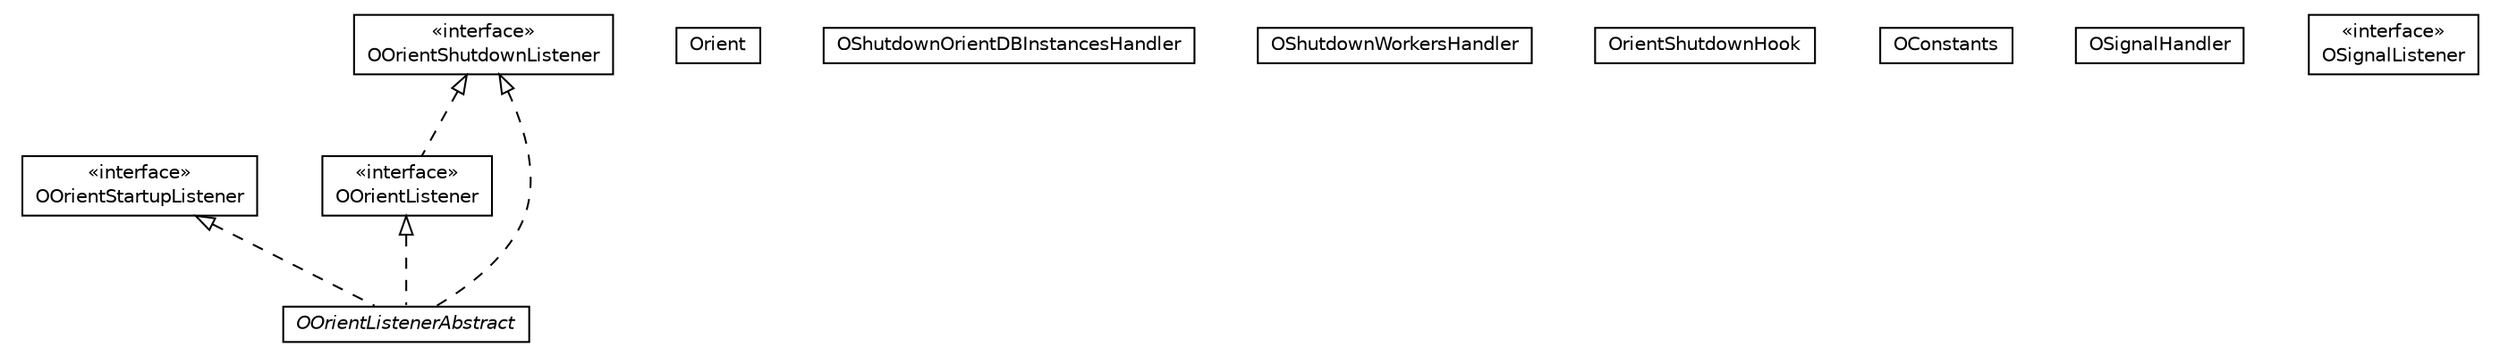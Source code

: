 #!/usr/local/bin/dot
#
# Class diagram 
# Generated by UMLGraph version R5_6-24-gf6e263 (http://www.umlgraph.org/)
#

digraph G {
	edge [fontname="Helvetica",fontsize=10,labelfontname="Helvetica",labelfontsize=10];
	node [fontname="Helvetica",fontsize=10,shape=plaintext];
	nodesep=0.25;
	ranksep=0.5;
	// com.orientechnologies.orient.core.OOrientStartupListener
	c73243 [label=<<table title="com.orientechnologies.orient.core.OOrientStartupListener" border="0" cellborder="1" cellspacing="0" cellpadding="2" port="p" href="./OOrientStartupListener.html">
		<tr><td><table border="0" cellspacing="0" cellpadding="1">
<tr><td align="center" balign="center"> &#171;interface&#187; </td></tr>
<tr><td align="center" balign="center"> OOrientStartupListener </td></tr>
		</table></td></tr>
		</table>>, URL="./OOrientStartupListener.html", fontname="Helvetica", fontcolor="black", fontsize=10.0];
	// com.orientechnologies.orient.core.Orient
	c73244 [label=<<table title="com.orientechnologies.orient.core.Orient" border="0" cellborder="1" cellspacing="0" cellpadding="2" port="p" href="./Orient.html">
		<tr><td><table border="0" cellspacing="0" cellpadding="1">
<tr><td align="center" balign="center"> Orient </td></tr>
		</table></td></tr>
		</table>>, URL="./Orient.html", fontname="Helvetica", fontcolor="black", fontsize=10.0];
	// com.orientechnologies.orient.core.Orient.OShutdownOrientDBInstancesHandler
	c73245 [label=<<table title="com.orientechnologies.orient.core.Orient.OShutdownOrientDBInstancesHandler" border="0" cellborder="1" cellspacing="0" cellpadding="2" port="p" href="./Orient.OShutdownOrientDBInstancesHandler.html">
		<tr><td><table border="0" cellspacing="0" cellpadding="1">
<tr><td align="center" balign="center"> OShutdownOrientDBInstancesHandler </td></tr>
		</table></td></tr>
		</table>>, URL="./Orient.OShutdownOrientDBInstancesHandler.html", fontname="Helvetica", fontcolor="black", fontsize=10.0];
	// com.orientechnologies.orient.core.Orient.OShutdownWorkersHandler
	c73246 [label=<<table title="com.orientechnologies.orient.core.Orient.OShutdownWorkersHandler" border="0" cellborder="1" cellspacing="0" cellpadding="2" port="p" href="./Orient.OShutdownWorkersHandler.html">
		<tr><td><table border="0" cellspacing="0" cellpadding="1">
<tr><td align="center" balign="center"> OShutdownWorkersHandler </td></tr>
		</table></td></tr>
		</table>>, URL="./Orient.OShutdownWorkersHandler.html", fontname="Helvetica", fontcolor="black", fontsize=10.0];
	// com.orientechnologies.orient.core.OrientShutdownHook
	c73247 [label=<<table title="com.orientechnologies.orient.core.OrientShutdownHook" border="0" cellborder="1" cellspacing="0" cellpadding="2" port="p" href="./OrientShutdownHook.html">
		<tr><td><table border="0" cellspacing="0" cellpadding="1">
<tr><td align="center" balign="center"> OrientShutdownHook </td></tr>
		</table></td></tr>
		</table>>, URL="./OrientShutdownHook.html", fontname="Helvetica", fontcolor="black", fontsize=10.0];
	// com.orientechnologies.orient.core.OOrientListener
	c73248 [label=<<table title="com.orientechnologies.orient.core.OOrientListener" border="0" cellborder="1" cellspacing="0" cellpadding="2" port="p" href="./OOrientListener.html">
		<tr><td><table border="0" cellspacing="0" cellpadding="1">
<tr><td align="center" balign="center"> &#171;interface&#187; </td></tr>
<tr><td align="center" balign="center"> OOrientListener </td></tr>
		</table></td></tr>
		</table>>, URL="./OOrientListener.html", fontname="Helvetica", fontcolor="black", fontsize=10.0];
	// com.orientechnologies.orient.core.OConstants
	c73249 [label=<<table title="com.orientechnologies.orient.core.OConstants" border="0" cellborder="1" cellspacing="0" cellpadding="2" port="p" href="./OConstants.html">
		<tr><td><table border="0" cellspacing="0" cellpadding="1">
<tr><td align="center" balign="center"> OConstants </td></tr>
		</table></td></tr>
		</table>>, URL="./OConstants.html", fontname="Helvetica", fontcolor="black", fontsize=10.0];
	// com.orientechnologies.orient.core.OSignalHandler
	c73250 [label=<<table title="com.orientechnologies.orient.core.OSignalHandler" border="0" cellborder="1" cellspacing="0" cellpadding="2" port="p" href="./OSignalHandler.html">
		<tr><td><table border="0" cellspacing="0" cellpadding="1">
<tr><td align="center" balign="center"> OSignalHandler </td></tr>
		</table></td></tr>
		</table>>, URL="./OSignalHandler.html", fontname="Helvetica", fontcolor="black", fontsize=10.0];
	// com.orientechnologies.orient.core.OSignalHandler.OSignalListener
	c73251 [label=<<table title="com.orientechnologies.orient.core.OSignalHandler.OSignalListener" border="0" cellborder="1" cellspacing="0" cellpadding="2" port="p" href="./OSignalHandler.OSignalListener.html">
		<tr><td><table border="0" cellspacing="0" cellpadding="1">
<tr><td align="center" balign="center"> &#171;interface&#187; </td></tr>
<tr><td align="center" balign="center"> OSignalListener </td></tr>
		</table></td></tr>
		</table>>, URL="./OSignalHandler.OSignalListener.html", fontname="Helvetica", fontcolor="black", fontsize=10.0];
	// com.orientechnologies.orient.core.OOrientShutdownListener
	c73252 [label=<<table title="com.orientechnologies.orient.core.OOrientShutdownListener" border="0" cellborder="1" cellspacing="0" cellpadding="2" port="p" href="./OOrientShutdownListener.html">
		<tr><td><table border="0" cellspacing="0" cellpadding="1">
<tr><td align="center" balign="center"> &#171;interface&#187; </td></tr>
<tr><td align="center" balign="center"> OOrientShutdownListener </td></tr>
		</table></td></tr>
		</table>>, URL="./OOrientShutdownListener.html", fontname="Helvetica", fontcolor="black", fontsize=10.0];
	// com.orientechnologies.orient.core.OOrientListenerAbstract
	c73253 [label=<<table title="com.orientechnologies.orient.core.OOrientListenerAbstract" border="0" cellborder="1" cellspacing="0" cellpadding="2" port="p" href="./OOrientListenerAbstract.html">
		<tr><td><table border="0" cellspacing="0" cellpadding="1">
<tr><td align="center" balign="center"><font face="Helvetica-Oblique"> OOrientListenerAbstract </font></td></tr>
		</table></td></tr>
		</table>>, URL="./OOrientListenerAbstract.html", fontname="Helvetica", fontcolor="black", fontsize=10.0];
	//com.orientechnologies.orient.core.OOrientListener implements com.orientechnologies.orient.core.OOrientShutdownListener
	c73252:p -> c73248:p [dir=back,arrowtail=empty,style=dashed];
	//com.orientechnologies.orient.core.OOrientListenerAbstract implements com.orientechnologies.orient.core.OOrientListener
	c73248:p -> c73253:p [dir=back,arrowtail=empty,style=dashed];
	//com.orientechnologies.orient.core.OOrientListenerAbstract implements com.orientechnologies.orient.core.OOrientStartupListener
	c73243:p -> c73253:p [dir=back,arrowtail=empty,style=dashed];
	//com.orientechnologies.orient.core.OOrientListenerAbstract implements com.orientechnologies.orient.core.OOrientShutdownListener
	c73252:p -> c73253:p [dir=back,arrowtail=empty,style=dashed];
}

